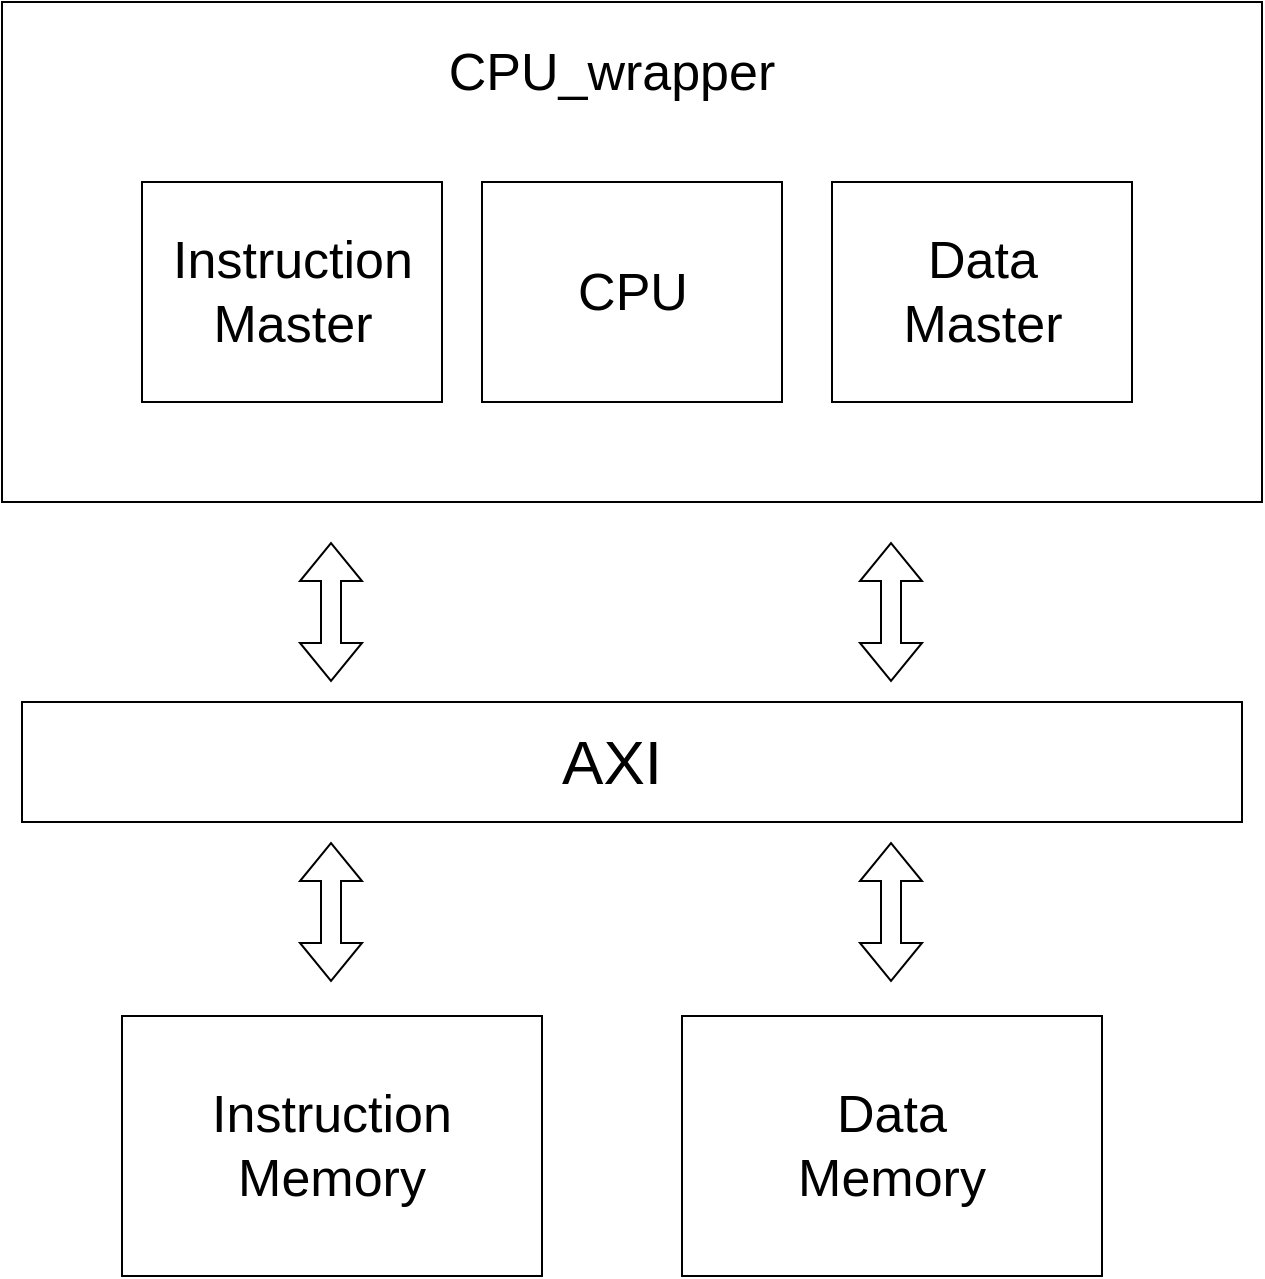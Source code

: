 <mxfile version="24.7.17">
  <diagram name="第 1 页" id="53lx2sRh-5MrU6LxX0cS">
    <mxGraphModel dx="1638" dy="858" grid="1" gridSize="10" guides="1" tooltips="1" connect="1" arrows="1" fold="1" page="1" pageScale="1" pageWidth="2336" pageHeight="1654" math="0" shadow="0">
      <root>
        <mxCell id="0" />
        <mxCell id="1" parent="0" />
        <mxCell id="vXWdxh4RydiGYQED5NcT-1" value="" style="rounded=0;whiteSpace=wrap;html=1;" vertex="1" parent="1">
          <mxGeometry x="360" y="190" width="630" height="250" as="geometry" />
        </mxCell>
        <mxCell id="vXWdxh4RydiGYQED5NcT-2" value="&lt;font style=&quot;font-size: 26px;&quot;&gt;CPU_wrapper&lt;/font&gt;" style="text;html=1;align=center;verticalAlign=middle;whiteSpace=wrap;rounded=0;" vertex="1" parent="1">
          <mxGeometry x="580" y="200" width="170" height="50" as="geometry" />
        </mxCell>
        <mxCell id="vXWdxh4RydiGYQED5NcT-7" value="" style="rounded=0;whiteSpace=wrap;html=1;" vertex="1" parent="1">
          <mxGeometry x="370" y="540" width="610" height="60" as="geometry" />
        </mxCell>
        <mxCell id="vXWdxh4RydiGYQED5NcT-8" value="" style="shape=flexArrow;endArrow=classic;startArrow=classic;html=1;rounded=0;" edge="1" parent="1">
          <mxGeometry width="100" height="100" relative="1" as="geometry">
            <mxPoint x="524.5" y="530" as="sourcePoint" />
            <mxPoint x="524.5" y="460" as="targetPoint" />
          </mxGeometry>
        </mxCell>
        <mxCell id="vXWdxh4RydiGYQED5NcT-9" value="" style="shape=flexArrow;endArrow=classic;startArrow=classic;html=1;rounded=0;" edge="1" parent="1">
          <mxGeometry width="100" height="100" relative="1" as="geometry">
            <mxPoint x="804.5" y="530" as="sourcePoint" />
            <mxPoint x="804.5" y="460" as="targetPoint" />
          </mxGeometry>
        </mxCell>
        <mxCell id="vXWdxh4RydiGYQED5NcT-10" value="&lt;font style=&quot;font-size: 31px;&quot;&gt;AXI&lt;/font&gt;" style="text;html=1;align=center;verticalAlign=middle;whiteSpace=wrap;rounded=0;" vertex="1" parent="1">
          <mxGeometry x="635" y="555" width="60" height="30" as="geometry" />
        </mxCell>
        <mxCell id="vXWdxh4RydiGYQED5NcT-11" value="" style="rounded=0;whiteSpace=wrap;html=1;" vertex="1" parent="1">
          <mxGeometry x="420" y="697" width="210" height="130" as="geometry" />
        </mxCell>
        <mxCell id="vXWdxh4RydiGYQED5NcT-12" value="&lt;font style=&quot;font-size: 26px;&quot;&gt;Instruction&lt;/font&gt;&lt;div style=&quot;font-size: 26px;&quot;&gt;&lt;font style=&quot;font-size: 26px;&quot;&gt;Memory&lt;/font&gt;&lt;/div&gt;" style="text;html=1;align=center;verticalAlign=middle;whiteSpace=wrap;rounded=0;" vertex="1" parent="1">
          <mxGeometry x="495" y="747" width="60" height="30" as="geometry" />
        </mxCell>
        <mxCell id="vXWdxh4RydiGYQED5NcT-13" value="" style="rounded=0;whiteSpace=wrap;html=1;" vertex="1" parent="1">
          <mxGeometry x="700" y="697" width="210" height="130" as="geometry" />
        </mxCell>
        <mxCell id="vXWdxh4RydiGYQED5NcT-14" value="&lt;span style=&quot;font-size: 26px;&quot;&gt;Data&lt;/span&gt;&lt;div&gt;&lt;div&gt;&lt;div style=&quot;font-size: 26px;&quot;&gt;&lt;font style=&quot;font-size: 26px;&quot;&gt;Memory&lt;/font&gt;&lt;/div&gt;&lt;/div&gt;&lt;/div&gt;" style="text;html=1;align=center;verticalAlign=middle;whiteSpace=wrap;rounded=0;" vertex="1" parent="1">
          <mxGeometry x="775" y="747" width="60" height="30" as="geometry" />
        </mxCell>
        <mxCell id="vXWdxh4RydiGYQED5NcT-15" value="" style="shape=flexArrow;endArrow=classic;startArrow=classic;html=1;rounded=0;" edge="1" parent="1">
          <mxGeometry width="100" height="100" relative="1" as="geometry">
            <mxPoint x="524.5" y="680" as="sourcePoint" />
            <mxPoint x="524.5" y="610" as="targetPoint" />
          </mxGeometry>
        </mxCell>
        <mxCell id="vXWdxh4RydiGYQED5NcT-16" value="" style="shape=flexArrow;endArrow=classic;startArrow=classic;html=1;rounded=0;" edge="1" parent="1">
          <mxGeometry width="100" height="100" relative="1" as="geometry">
            <mxPoint x="804.5" y="680" as="sourcePoint" />
            <mxPoint x="804.5" y="610" as="targetPoint" />
          </mxGeometry>
        </mxCell>
        <mxCell id="vXWdxh4RydiGYQED5NcT-17" value="" style="group" vertex="1" connectable="0" parent="1">
          <mxGeometry x="775" y="280" width="150" height="110" as="geometry" />
        </mxCell>
        <mxCell id="vXWdxh4RydiGYQED5NcT-4" value="" style="rounded=0;whiteSpace=wrap;html=1;movable=1;resizable=1;rotatable=1;deletable=1;editable=1;locked=0;connectable=1;" vertex="1" parent="vXWdxh4RydiGYQED5NcT-17">
          <mxGeometry width="150" height="110" as="geometry" />
        </mxCell>
        <mxCell id="vXWdxh4RydiGYQED5NcT-6" value="&lt;span style=&quot;font-size: 26px;&quot;&gt;Data&lt;/span&gt;&lt;div&gt;&lt;div style=&quot;font-size: 26px;&quot;&gt;&lt;font style=&quot;font-size: 26px;&quot;&gt;Master&lt;/font&gt;&lt;/div&gt;&lt;/div&gt;" style="text;html=1;align=center;verticalAlign=middle;whiteSpace=wrap;rounded=0;movable=1;resizable=1;rotatable=1;deletable=1;editable=1;locked=0;connectable=1;" vertex="1" parent="vXWdxh4RydiGYQED5NcT-17">
          <mxGeometry x="53.571" y="43.214" width="42.857" height="23.571" as="geometry" />
        </mxCell>
        <mxCell id="vXWdxh4RydiGYQED5NcT-18" value="" style="group" vertex="1" connectable="0" parent="1">
          <mxGeometry x="430" y="280" width="150" height="110" as="geometry" />
        </mxCell>
        <mxCell id="vXWdxh4RydiGYQED5NcT-3" value="" style="rounded=0;whiteSpace=wrap;html=1;movable=1;resizable=1;rotatable=1;deletable=1;editable=1;locked=0;connectable=1;" vertex="1" parent="vXWdxh4RydiGYQED5NcT-18">
          <mxGeometry width="150" height="110.0" as="geometry" />
        </mxCell>
        <mxCell id="vXWdxh4RydiGYQED5NcT-5" value="&lt;font style=&quot;font-size: 26px;&quot;&gt;Instruction&lt;/font&gt;&lt;div style=&quot;font-size: 26px;&quot;&gt;&lt;font style=&quot;font-size: 26px;&quot;&gt;Master&lt;/font&gt;&lt;/div&gt;" style="text;html=1;align=center;verticalAlign=middle;whiteSpace=wrap;rounded=0;movable=1;resizable=1;rotatable=1;deletable=1;editable=1;locked=0;connectable=1;" vertex="1" parent="vXWdxh4RydiGYQED5NcT-18">
          <mxGeometry x="53.571" y="43.214" width="42.857" height="23.571" as="geometry" />
        </mxCell>
        <mxCell id="vXWdxh4RydiGYQED5NcT-19" value="" style="group" vertex="1" connectable="0" parent="1">
          <mxGeometry x="600" y="280" width="150" height="110" as="geometry" />
        </mxCell>
        <mxCell id="vXWdxh4RydiGYQED5NcT-20" value="" style="rounded=0;whiteSpace=wrap;html=1;movable=1;resizable=1;rotatable=1;deletable=1;editable=1;locked=0;connectable=1;" vertex="1" parent="vXWdxh4RydiGYQED5NcT-19">
          <mxGeometry width="150" height="110.0" as="geometry" />
        </mxCell>
        <mxCell id="vXWdxh4RydiGYQED5NcT-21" value="&lt;span style=&quot;font-size: 26px;&quot;&gt;CPU&lt;/span&gt;" style="text;html=1;align=center;verticalAlign=middle;whiteSpace=wrap;rounded=0;movable=1;resizable=1;rotatable=1;deletable=1;editable=1;locked=0;connectable=1;" vertex="1" parent="vXWdxh4RydiGYQED5NcT-19">
          <mxGeometry x="53.571" y="43.214" width="42.857" height="23.571" as="geometry" />
        </mxCell>
      </root>
    </mxGraphModel>
  </diagram>
</mxfile>
